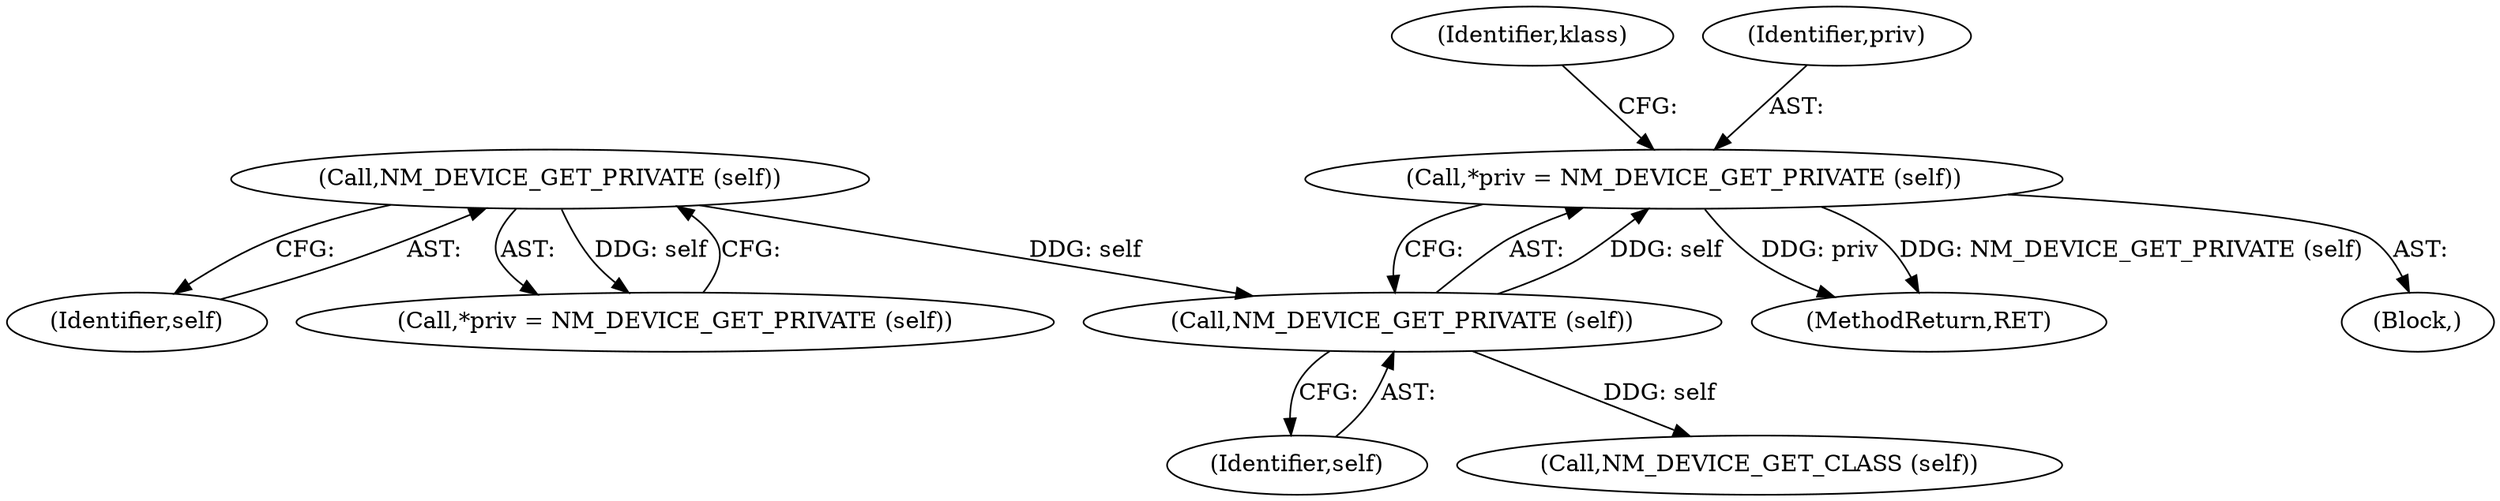 digraph "0_NetworkManager_d5fc88e573fa58b93034b04d35a2454f5d28cad9@pointer" {
"1001372" [label="(Call,*priv = NM_DEVICE_GET_PRIVATE (self))"];
"1001374" [label="(Call,NM_DEVICE_GET_PRIVATE (self))"];
"1001348" [label="(Call,NM_DEVICE_GET_PRIVATE (self))"];
"1001374" [label="(Call,NM_DEVICE_GET_PRIVATE (self))"];
"1001375" [label="(Identifier,self)"];
"1001372" [label="(Call,*priv = NM_DEVICE_GET_PRIVATE (self))"];
"1001348" [label="(Call,NM_DEVICE_GET_PRIVATE (self))"];
"1001349" [label="(Identifier,self)"];
"1001379" [label="(Call,NM_DEVICE_GET_CLASS (self))"];
"1001378" [label="(Identifier,klass)"];
"1007368" [label="(MethodReturn,RET)"];
"1001370" [label="(Block,)"];
"1001346" [label="(Call,*priv = NM_DEVICE_GET_PRIVATE (self))"];
"1001373" [label="(Identifier,priv)"];
"1001372" -> "1001370"  [label="AST: "];
"1001372" -> "1001374"  [label="CFG: "];
"1001373" -> "1001372"  [label="AST: "];
"1001374" -> "1001372"  [label="AST: "];
"1001378" -> "1001372"  [label="CFG: "];
"1001372" -> "1007368"  [label="DDG: priv"];
"1001372" -> "1007368"  [label="DDG: NM_DEVICE_GET_PRIVATE (self)"];
"1001374" -> "1001372"  [label="DDG: self"];
"1001374" -> "1001375"  [label="CFG: "];
"1001375" -> "1001374"  [label="AST: "];
"1001348" -> "1001374"  [label="DDG: self"];
"1001374" -> "1001379"  [label="DDG: self"];
"1001348" -> "1001346"  [label="AST: "];
"1001348" -> "1001349"  [label="CFG: "];
"1001349" -> "1001348"  [label="AST: "];
"1001346" -> "1001348"  [label="CFG: "];
"1001348" -> "1001346"  [label="DDG: self"];
}
